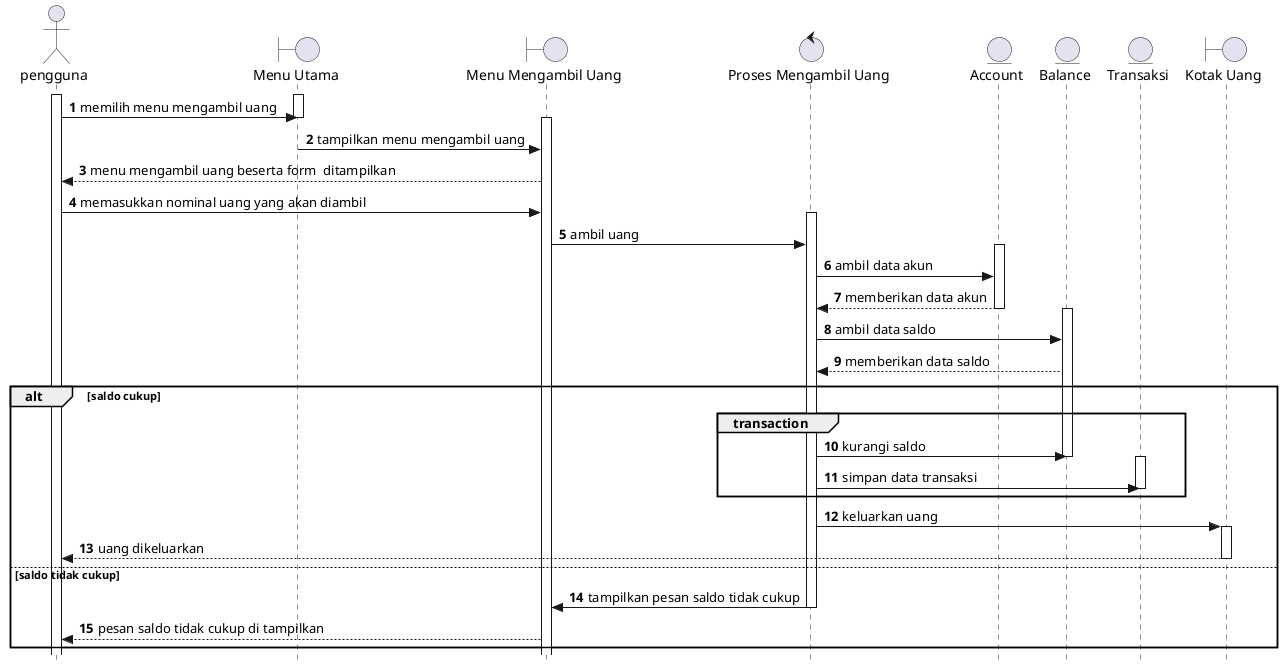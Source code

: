 @startuml
'https://plantuml.com/sequence-diagram

autonumber
skinparam style strictuml

actor pengguna
boundary "Menu Utama"
boundary "Menu Mengambil Uang"
control "Proses Mengambil Uang"
entity Account
entity Balance
entity Transaksi
boundary "Kotak Uang"


activate pengguna
activate "Menu Utama"
pengguna -> "Menu Utama": memilih menu mengambil uang
deactivate "Menu Utama"

activate "Menu Mengambil Uang"

"Menu Utama" -> "Menu Mengambil Uang": tampilkan menu mengambil uang
"Menu Mengambil Uang" --> pengguna: menu mengambil uang beserta form  ditampilkan

pengguna -> "Menu Mengambil Uang": memasukkan nominal uang yang akan diambil
activate "Proses Mengambil Uang"
"Menu Mengambil Uang" -> "Proses Mengambil Uang": ambil uang
activate Account
"Proses Mengambil Uang"-> Account: ambil data akun
Account --> "Proses Mengambil Uang": memberikan data akun
deactivate Account
activate Balance
"Proses Mengambil Uang" -> Balance: ambil data saldo
Balance --> "Proses Mengambil Uang": memberikan data saldo

alt saldo cukup
group transaction
"Proses Mengambil Uang" -> Balance: kurangi saldo
deactivate Balance
activate Transaksi
"Proses Mengambil Uang" -> Transaksi: simpan data transaksi
deactivate Transaksi
end
"Proses Mengambil Uang" -> "Kotak Uang": keluarkan uang
activate "Kotak Uang"
"Kotak Uang"--> pengguna: uang dikeluarkan
deactivate "Kotak Uang"
else saldo tidak cukup
"Proses Mengambil Uang" -> "Menu Mengambil Uang": tampilkan pesan saldo tidak cukup
deactivate "Proses Mengambil Uang"
"Menu Mengambil Uang" --> pengguna: pesan saldo tidak cukup di tampilkan
end





@enduml